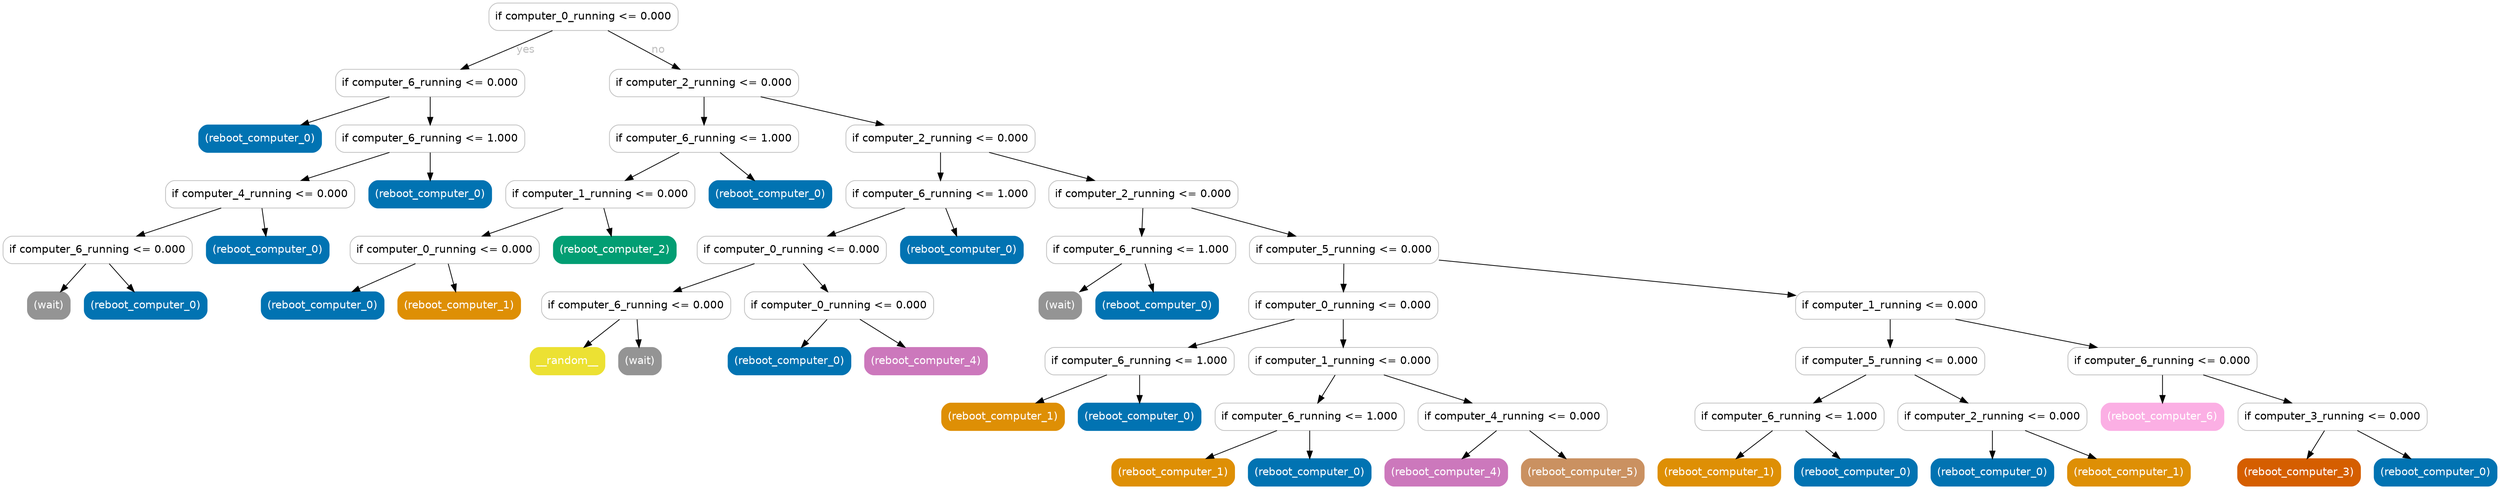 digraph Tree {
	graph [bb="0,0,3269.5,634"];
	node [color=gray,
		fillcolor=white,
		fontname=helvetica,
		label="\N",
		shape=box,
		style="filled, rounded"
	];
	edge [fontname=helvetica];
	0	[height=0.5,
		label="if computer_0_running <= 0.000",
		pos="761,616",
		width=3.4444];
	1	[height=0.5,
		label="if computer_6_running <= 0.000",
		pos="560,529",
		width=3.4444];
	0 -> 1	[fontcolor=gray,
		label=yes,
		lp="685.5,572.5",
		pos="e,600.27,547.03 720.32,597.8 688.34,584.27 643.66,565.38 609.58,550.97"];
	10	[height=0.5,
		label="if computer_2_running <= 0.000",
		pos="919,529",
		width=3.4444];
	0 -> 10	[fontcolor=gray,
		label=no,
		lp="859,572.5",
		pos="e,887.34,547.03 792.97,597.8 817.58,584.56 851.74,566.18 878.3,551.9"];
	2	[color="#0173b2",
		fillcolor="#0173b2",
		fontcolor=white,
		height=0.5,
		label="(reboot_computer_0)",
		pos="337,456",
		width=2.2361];
	1 -> 2	[fontcolor=gray,
		pos="e,390.75,474.11 506.59,510.99 474.69,500.84 433.99,487.88 400.46,477.2"];
	3	[height=0.5,
		label="if computer_6_running <= 1.000",
		pos="560,456",
		width=3.4444];
	1 -> 3	[fontcolor=gray,
		pos="e,560,474.03 560,510.81 560,502.79 560,493.05 560,484.07"];
	4	[height=0.5,
		label="if computer_4_running <= 0.000",
		pos="337,383",
		width=3.4444];
	3 -> 4	[fontcolor=gray,
		pos="e,390.75,401.11 506.59,437.99 474.69,427.84 433.99,414.88 400.46,404.2"];
	9	[color="#0173b2",
		fillcolor="#0173b2",
		fontcolor=white,
		height=0.5,
		label="(reboot_computer_0)",
		pos="560,383",
		width=2.2361];
	3 -> 9	[fontcolor=gray,
		pos="e,560,401.03 560,437.81 560,429.79 560,420.05 560,411.07"];
	5	[height=0.5,
		label="if computer_6_running <= 0.000",
		pos="124,310",
		width=3.4444];
	4 -> 5	[fontcolor=gray,
		pos="e,175.34,328.11 285.98,364.99 255.64,354.88 216.97,341.99 185.02,331.34"];
	8	[color="#0173b2",
		fillcolor="#0173b2",
		fontcolor=white,
		height=0.5,
		label="(reboot_computer_0)",
		pos="347,310",
		width=2.2361];
	4 -> 8	[fontcolor=gray,
		pos="e,344.6,328.03 339.42,364.81 340.55,356.79 341.92,347.05 343.19,338.07"];
	6	[color="#949494",
		fillcolor="#949494",
		fontcolor=white,
		height=0.5,
		label="(wait)",
		pos="60,237",
		width=0.77778];
	5 -> 6	[fontcolor=gray,
		pos="e,75.35,255.03 108.51,291.81 100.57,283 90.761,272.13 82.047,262.46"];
	7	[color="#0173b2",
		fillcolor="#0173b2",
		fontcolor=white,
		height=0.5,
		label="(reboot_computer_0)",
		pos="187,237",
		width=2.2361];
	5 -> 7	[fontcolor=gray,
		pos="e,171.89,255.03 139.25,291.81 146.99,283.09 156.53,272.34 165.04,262.75"];
	11	[height=0.5,
		label="if computer_6_running <= 1.000",
		pos="919,456",
		width=3.4444];
	10 -> 11	[fontcolor=gray,
		pos="e,919,474.03 919,510.81 919,502.79 919,493.05 919,484.07"];
	18	[height=0.5,
		label="if computer_2_running <= 0.000",
		pos="1229,456",
		width=3.4444];
	10 -> 18	[fontcolor=gray,
		pos="e,1154.5,474.05 993.25,510.99 1038.8,500.56 1097.3,487.16 1144.6,476.32"];
	12	[height=0.5,
		label="if computer_1_running <= 0.000",
		pos="783,383",
		width=3.4444];
	11 -> 12	[fontcolor=gray,
		pos="e,815.78,401.11 886.42,437.99 867.97,428.36 844.69,416.21 824.89,405.87"];
	17	[color="#0173b2",
		fillcolor="#0173b2",
		fontcolor=white,
		height=0.5,
		label="(reboot_computer_0)",
		pos="1006,383",
		width=2.2361];
	11 -> 17	[fontcolor=gray,
		pos="e,985.13,401.03 940.06,437.81 951.17,428.74 964.98,417.48 977.08,407.6"];
	13	[height=0.5,
		label="if computer_0_running <= 0.000",
		pos="579,310",
		width=3.4444];
	12 -> 13	[fontcolor=gray,
		pos="e,628.17,328.11 734.14,364.99 705.21,354.92 668.36,342.1 637.84,331.48"];
	16	[color="#029e73",
		fillcolor="#029e73",
		fontcolor=white,
		height=0.5,
		label="(reboot_computer_2)",
		pos="802,310",
		width=2.2361];
	12 -> 16	[fontcolor=gray,
		pos="e,797.44,328.03 787.6,364.81 789.77,356.7 792.41,346.84 794.83,337.78"];
	14	[color="#0173b2",
		fillcolor="#0173b2",
		fontcolor=white,
		height=0.5,
		label="(reboot_computer_0)",
		pos="419,237",
		width=2.2361];
	13 -> 14	[fontcolor=gray,
		pos="e,457.57,255.11 540.68,291.99 518.48,282.14 490.34,269.66 466.71,259.17"];
	15	[color="#de8f05",
		fillcolor="#de8f05",
		fontcolor=white,
		height=0.5,
		label="(reboot_computer_1)",
		pos="598,237",
		width=2.2361];
	13 -> 15	[fontcolor=gray,
		pos="e,593.44,255.03 583.6,291.81 585.77,283.7 588.41,273.84 590.83,264.78"];
	19	[height=0.5,
		label="if computer_6_running <= 1.000",
		pos="1229,383",
		width=3.4444];
	18 -> 19	[fontcolor=gray,
		pos="e,1229,401.03 1229,437.81 1229,429.79 1229,420.05 1229,411.07"];
	28	[height=0.5,
		label="if computer_2_running <= 0.000",
		pos="1495,383",
		width=3.4444];
	18 -> 28	[fontcolor=gray,
		pos="e,1430.9,401.11 1292.7,437.99 1331.3,427.68 1380.8,414.49 1421.1,403.72"];
	20	[height=0.5,
		label="if computer_0_running <= 0.000",
		pos="1034,310",
		width=3.4444];
	19 -> 20	[fontcolor=gray,
		pos="e,1081,328.11 1182.3,364.99 1154.8,354.97 1119.7,342.21 1090.6,331.62"];
	27	[color="#0173b2",
		fillcolor="#0173b2",
		fontcolor=white,
		height=0.5,
		label="(reboot_computer_0)",
		pos="1257,310",
		width=2.2361];
	19 -> 27	[fontcolor=gray,
		pos="e,1250.3,328.03 1235.8,364.81 1239,356.62 1243,346.62 1246.6,337.48"];
	21	[height=0.5,
		label="if computer_6_running <= 0.000",
		pos="830,237",
		width=3.4444];
	20 -> 21	[fontcolor=gray,
		pos="e,879.17,255.11 985.14,291.99 956.21,281.92 919.36,269.1 888.84,258.48"];
	24	[height=0.5,
		label="if computer_0_running <= 0.000",
		pos="1096,237",
		width=3.4444];
	20 -> 24	[fontcolor=gray,
		pos="e,1081.1,255.03 1049,291.81 1056.6,283.09 1066,272.34 1074.4,262.75"];
	22	[color="#ece133",
		fillcolor="#ece133",
		fontcolor=white,
		height=0.5,
		label=__random__,
		pos="740,164",
		width=1.3611];
	21 -> 22	[fontcolor=gray,
		pos="e,761.59,182.03 808.21,218.81 796.61,209.66 782.16,198.26 769.56,188.32"];
	23	[color="#949494",
		fillcolor="#949494",
		fontcolor=white,
		height=0.5,
		label="(wait)",
		pos="835,164",
		width=0.77778];
	21 -> 23	[fontcolor=gray,
		pos="e,833.8,182.03 831.21,218.81 831.78,210.79 832.46,201.05 833.09,192.07"];
	25	[color="#0173b2",
		fillcolor="#0173b2",
		fontcolor=white,
		height=0.5,
		label="(reboot_computer_0)",
		pos="1031,164",
		width=2.2361];
	24 -> 25	[fontcolor=gray,
		pos="e,1046.6,182.03 1080.3,218.81 1072.2,210 1062.2,199.13 1053.4,189.46"];
	26	[color="#cc78bc",
		fillcolor="#cc78bc",
		fontcolor=white,
		height=0.5,
		label="(reboot_computer_4)",
		pos="1210,164",
		width=2.2361];
	24 -> 26	[fontcolor=gray,
		pos="e,1182.5,182.11 1123.3,218.99 1138.4,209.58 1157.4,197.76 1173.8,187.57"];
	29	[height=0.5,
		label="if computer_6_running <= 1.000",
		pos="1492,310",
		width=3.4444];
	28 -> 29	[fontcolor=gray,
		pos="e,1492.7,328.03 1494.3,364.81 1493.9,356.79 1493.5,347.05 1493.1,338.07"];
	32	[height=0.5,
		label="if computer_5_running <= 0.000",
		pos="1758,310",
		width=3.4444];
	28 -> 32	[fontcolor=gray,
		pos="e,1694.6,328.11 1558,364.99 1596.2,354.68 1645.1,341.49 1684.9,330.72"];
	30	[color="#949494",
		fillcolor="#949494",
		fontcolor=white,
		height=0.5,
		label="(wait)",
		pos="1386,237",
		width=0.77778];
	29 -> 30	[fontcolor=gray,
		pos="e,1411.5,255.11 1466.6,291.99 1452.7,282.67 1435.2,270.97 1420.1,260.86"];
	31	[color="#0173b2",
		fillcolor="#0173b2",
		fontcolor=white,
		height=0.5,
		label="(reboot_computer_0)",
		pos="1513,237",
		width=2.2361];
	29 -> 31	[fontcolor=gray,
		pos="e,1508,255.03 1497.1,291.81 1499.5,283.7 1502.4,273.84 1505.1,264.78"];
	33	[height=0.5,
		label="if computer_0_running <= 0.000",
		pos="1757,237",
		width=3.4444];
	32 -> 33	[fontcolor=gray,
		pos="e,1757.2,255.03 1757.8,291.81 1757.6,283.79 1757.5,274.05 1757.4,265.07"];
	44	[height=0.5,
		label="if computer_1_running <= 0.000",
		pos="2474,237",
		width=3.4444];
	32 -> 44	[fontcolor=gray,
		pos="e,2350,250.3 1882.3,296.67 2010.1,284 2208.5,264.32 2339.8,251.3"];
	34	[height=0.5,
		label="if computer_6_running <= 1.000",
		pos="1490,164",
		width=3.4444];
	33 -> 34	[fontcolor=gray,
		pos="e,1554.4,182.11 1693,218.99 1654.3,208.68 1604.7,195.49 1564.2,184.72"];
	37	[height=0.5,
		label="if computer_1_running <= 0.000",
		pos="1757,164",
		width=3.4444];
	33 -> 37	[fontcolor=gray,
		pos="e,1757,182.03 1757,218.81 1757,210.79 1757,201.05 1757,192.07"];
	35	[color="#de8f05",
		fillcolor="#de8f05",
		fontcolor=white,
		height=0.5,
		label="(reboot_computer_1)",
		pos="1311,91",
		width=2.2361];
	34 -> 35	[fontcolor=gray,
		pos="e,1354.1,109.11 1447.1,145.99 1422.1,136.06 1390.2,123.43 1363.7,112.89"];
	36	[color="#0173b2",
		fillcolor="#0173b2",
		fontcolor=white,
		height=0.5,
		label="(reboot_computer_0)",
		pos="1490,91",
		width=2.2361];
	34 -> 36	[fontcolor=gray,
		pos="e,1490,109.03 1490,145.81 1490,137.79 1490,128.05 1490,119.07"];
	38	[height=0.5,
		label="if computer_6_running <= 1.000",
		pos="1713,91",
		width=3.4444];
	37 -> 38	[fontcolor=gray,
		pos="e,1723.6,109.03 1746.3,145.81 1741.1,137.35 1734.7,126.98 1728.9,117.61"];
	41	[height=0.5,
		label="if computer_4_running <= 0.000",
		pos="1979,91",
		width=3.4444];
	37 -> 41	[fontcolor=gray,
		pos="e,1925.5,109.11 1810.2,145.99 1841.9,135.84 1882.4,122.88 1915.8,112.2"];
	39	[color="#de8f05",
		fillcolor="#de8f05",
		fontcolor=white,
		height=0.5,
		label="(reboot_computer_1)",
		pos="1534,18",
		width=2.2361];
	38 -> 39	[fontcolor=gray,
		pos="e,1577.1,36.114 1670.1,72.994 1645.1,63.055 1613.2,50.434 1586.7,39.894"];
	40	[color="#0173b2",
		fillcolor="#0173b2",
		fontcolor=white,
		height=0.5,
		label="(reboot_computer_0)",
		pos="1713,18",
		width=2.2361];
	38 -> 40	[fontcolor=gray,
		pos="e,1713,36.029 1713,72.813 1713,64.789 1713,55.047 1713,46.069"];
	42	[color="#cc78bc",
		fillcolor="#cc78bc",
		fontcolor=white,
		height=0.5,
		label="(reboot_computer_4)",
		pos="1892,18",
		width=2.2361];
	41 -> 42	[fontcolor=gray,
		pos="e,1912.9,36.029 1957.9,72.813 1946.8,63.743 1933,52.477 1920.9,42.6"];
	43	[color="#ca9161",
		fillcolor="#ca9161",
		fontcolor=white,
		height=0.5,
		label="(reboot_computer_5)",
		pos="2071,18",
		width=2.2361];
	41 -> 43	[fontcolor=gray,
		pos="e,2048.9,36.029 2001.3,72.813 2013.1,63.656 2027.9,52.26 2040.8,42.316"];
	45	[height=0.5,
		label="if computer_5_running <= 0.000",
		pos="2474,164",
		width=3.4444];
	44 -> 45	[fontcolor=gray,
		pos="e,2474,182.03 2474,218.81 2474,210.79 2474,201.05 2474,192.07"];
	52	[height=0.5,
		label="if computer_6_running <= 0.000",
		pos="2831,164",
		width=3.4444];
	44 -> 52	[fontcolor=gray,
		pos="e,2745.3,182.05 2559.5,218.99 2612.4,208.47 2680.5,194.94 2735.2,184.05"];
	46	[height=0.5,
		label="if computer_6_running <= 1.000",
		pos="2342,91",
		width=3.4444];
	45 -> 46	[fontcolor=gray,
		pos="e,2373.8,109.11 2442.4,145.99 2424.5,136.36 2401.9,124.21 2382.7,113.87"];
	49	[height=0.5,
		label="if computer_2_running <= 0.000",
		pos="2608,91",
		width=3.4444];
	45 -> 49	[fontcolor=gray,
		pos="e,2575.7,109.11 2506.1,145.99 2524.3,136.36 2547.2,124.21 2566.7,113.87"];
	47	[color="#de8f05",
		fillcolor="#de8f05",
		fontcolor=white,
		height=0.5,
		label="(reboot_computer_1)",
		pos="2250,18",
		width=2.2361];
	46 -> 47	[fontcolor=gray,
		pos="e,2272.1,36.029 2319.7,72.813 2307.9,63.656 2293.1,52.26 2280.2,42.316"];
	48	[color="#0173b2",
		fillcolor="#0173b2",
		fontcolor=white,
		height=0.5,
		label="(reboot_computer_0)",
		pos="2429,18",
		width=2.2361];
	46 -> 48	[fontcolor=gray,
		pos="e,2408.1,36.029 2363.1,72.813 2374.2,63.743 2388,52.477 2400.1,42.6"];
	50	[color="#0173b2",
		fillcolor="#0173b2",
		fontcolor=white,
		height=0.5,
		label="(reboot_computer_0)",
		pos="2608,18",
		width=2.2361];
	49 -> 50	[fontcolor=gray,
		pos="e,2608,36.029 2608,72.813 2608,64.789 2608,55.047 2608,46.069"];
	51	[color="#de8f05",
		fillcolor="#de8f05",
		fontcolor=white,
		height=0.5,
		label="(reboot_computer_1)",
		pos="2787,18",
		width=2.2361];
	49 -> 51	[fontcolor=gray,
		pos="e,2743.9,36.114 2650.9,72.994 2675.9,63.055 2707.8,50.434 2734.3,39.894"];
	53	[color="#fbafe4",
		fillcolor="#fbafe4",
		fontcolor=white,
		height=0.5,
		label="(reboot_computer_6)",
		pos="2831,91",
		width=2.2361];
	52 -> 53	[fontcolor=gray,
		pos="e,2831,109.03 2831,145.81 2831,137.79 2831,128.05 2831,119.07"];
	54	[height=0.5,
		label="if computer_3_running <= 0.000",
		pos="3054,91",
		width=3.4444];
	52 -> 54	[fontcolor=gray,
		pos="e,3000.2,109.11 2884.4,145.99 2916.3,135.84 2957,122.88 2990.5,112.2"];
	55	[color="#d55e00",
		fillcolor="#d55e00",
		fontcolor=white,
		height=0.5,
		label="(reboot_computer_3)",
		pos="3010,18",
		width=2.2361];
	54 -> 55	[fontcolor=gray,
		pos="e,3020.6,36.029 3043.3,72.813 3038.1,64.353 3031.7,53.984 3025.9,44.612"];
	56	[color="#0173b2",
		fillcolor="#0173b2",
		fontcolor=white,
		height=0.5,
		label="(reboot_computer_0)",
		pos="3189,18",
		width=2.2361];
	54 -> 56	[fontcolor=gray,
		pos="e,3156.5,36.114 3086.3,72.994 3104.7,63.361 3127.8,51.207 3147.4,40.87"];
}
